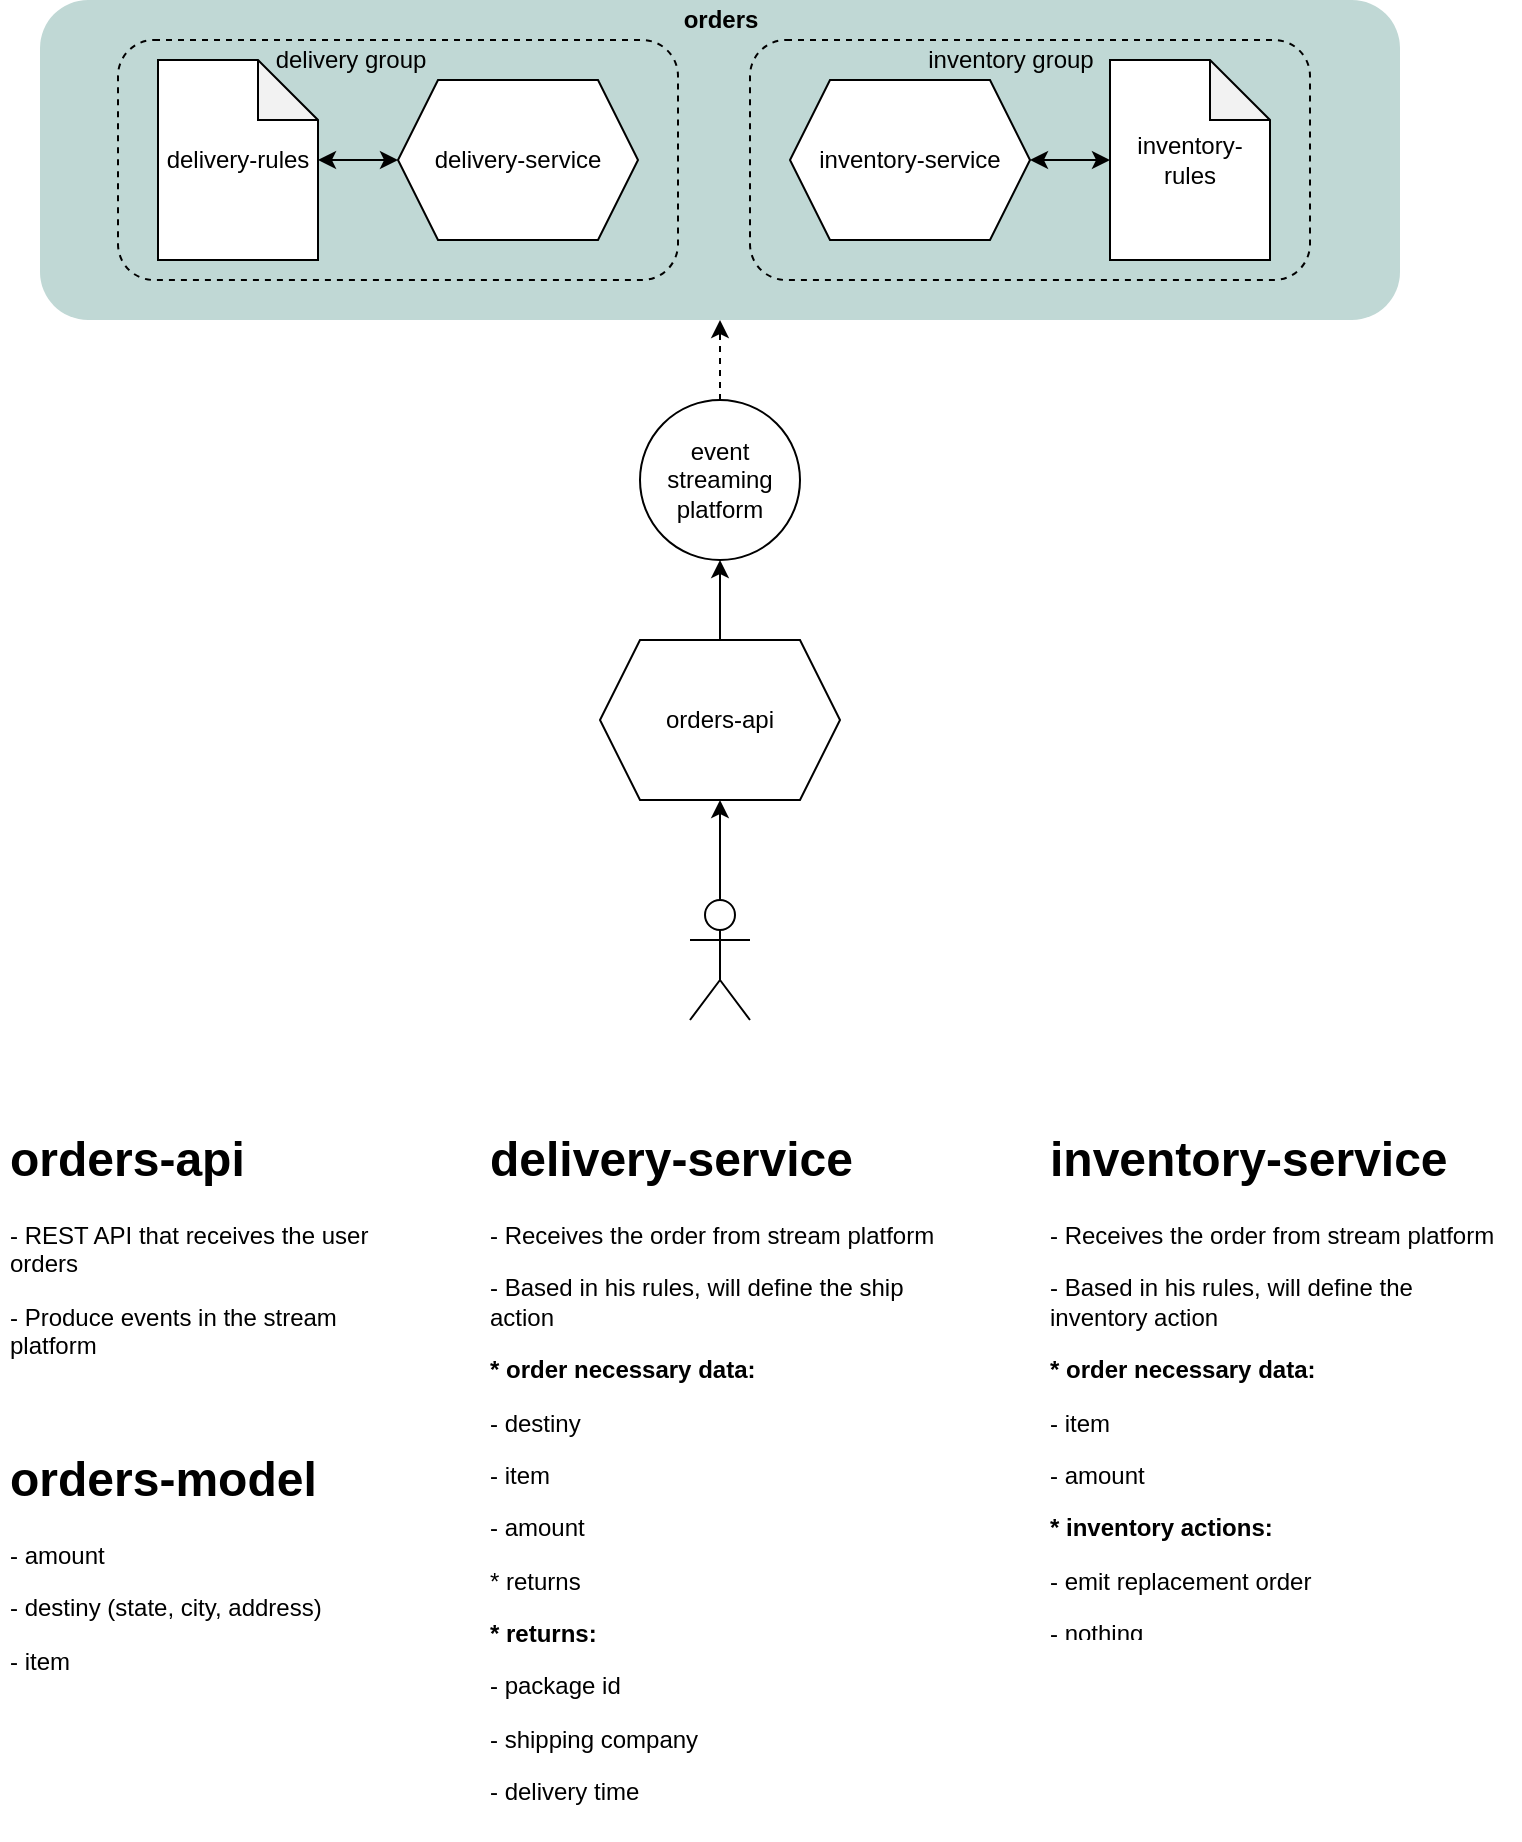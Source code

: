 <mxfile version="15.5.2" type="github">
  <diagram id="6S_1dQl8GB7yxVcmzpOy" name="Page-1">
    <mxGraphModel dx="1185" dy="662" grid="1" gridSize="10" guides="1" tooltips="1" connect="1" arrows="1" fold="1" page="1" pageScale="1" pageWidth="827" pageHeight="1169" math="0" shadow="0">
      <root>
        <mxCell id="0" />
        <mxCell id="1" parent="0" />
        <mxCell id="gHEY0DMogNfF5QJCRTJP-14" style="edgeStyle=orthogonalEdgeStyle;rounded=0;orthogonalLoop=1;jettySize=auto;html=1;entryX=0.5;entryY=1;entryDx=0;entryDy=0;" edge="1" parent="1" source="gHEY0DMogNfF5QJCRTJP-2" target="gHEY0DMogNfF5QJCRTJP-13">
          <mxGeometry relative="1" as="geometry" />
        </mxCell>
        <mxCell id="gHEY0DMogNfF5QJCRTJP-2" value="orders-api" style="shape=hexagon;perimeter=hexagonPerimeter2;whiteSpace=wrap;html=1;fixedSize=1;" vertex="1" parent="1">
          <mxGeometry x="340" y="440" width="120" height="80" as="geometry" />
        </mxCell>
        <mxCell id="gHEY0DMogNfF5QJCRTJP-12" value="" style="edgeStyle=orthogonalEdgeStyle;rounded=0;orthogonalLoop=1;jettySize=auto;html=1;" edge="1" parent="1" source="gHEY0DMogNfF5QJCRTJP-9" target="gHEY0DMogNfF5QJCRTJP-2">
          <mxGeometry relative="1" as="geometry" />
        </mxCell>
        <mxCell id="gHEY0DMogNfF5QJCRTJP-9" value="" style="shape=umlActor;verticalLabelPosition=bottom;verticalAlign=top;html=1;outlineConnect=0;" vertex="1" parent="1">
          <mxGeometry x="385" y="570" width="30" height="60" as="geometry" />
        </mxCell>
        <mxCell id="gHEY0DMogNfF5QJCRTJP-20" style="edgeStyle=orthogonalEdgeStyle;rounded=0;orthogonalLoop=1;jettySize=auto;html=1;entryX=0.5;entryY=1;entryDx=0;entryDy=0;startArrow=none;startFill=0;dashed=1;" edge="1" parent="1" source="gHEY0DMogNfF5QJCRTJP-13" target="gHEY0DMogNfF5QJCRTJP-17">
          <mxGeometry relative="1" as="geometry" />
        </mxCell>
        <mxCell id="gHEY0DMogNfF5QJCRTJP-13" value="event streaming platform" style="ellipse;whiteSpace=wrap;html=1;aspect=fixed;" vertex="1" parent="1">
          <mxGeometry x="360" y="320" width="80" height="80" as="geometry" />
        </mxCell>
        <mxCell id="gHEY0DMogNfF5QJCRTJP-28" value="&lt;h1&gt;orders-api&lt;/h1&gt;&lt;p&gt;- REST API that receives the user orders&lt;/p&gt;&lt;p&gt;- Produce events in the stream platform&lt;/p&gt;" style="text;html=1;strokeColor=none;fillColor=none;spacing=5;spacingTop=-20;whiteSpace=wrap;overflow=hidden;rounded=0;shadow=0;glass=0;dashed=1;sketch=0;" vertex="1" parent="1">
          <mxGeometry x="40" y="680" width="190" height="120" as="geometry" />
        </mxCell>
        <mxCell id="gHEY0DMogNfF5QJCRTJP-29" value="&lt;h1&gt;delivery-service&lt;/h1&gt;&lt;p&gt;- Receives the order from stream platform&lt;/p&gt;&lt;p&gt;- Based in his rules, will define the ship action&lt;/p&gt;&lt;p&gt;&lt;b&gt;* order necessary data:&lt;/b&gt;&lt;/p&gt;&lt;p&gt;- destiny&lt;/p&gt;&lt;p&gt;- item&lt;/p&gt;&lt;p&gt;- amount&lt;/p&gt;&lt;p&gt;* returns&lt;/p&gt;&lt;p&gt;&lt;b&gt;* returns:&lt;/b&gt;&lt;/p&gt;&lt;p&gt;- package id&lt;/p&gt;&lt;p&gt;- shipping company&lt;/p&gt;&lt;p&gt;- delivery time&lt;/p&gt;" style="text;html=1;strokeColor=none;fillColor=none;spacing=5;spacingTop=-20;whiteSpace=wrap;overflow=hidden;rounded=0;shadow=0;glass=0;dashed=1;sketch=0;" vertex="1" parent="1">
          <mxGeometry x="280" y="680" width="240" height="360" as="geometry" />
        </mxCell>
        <mxCell id="gHEY0DMogNfF5QJCRTJP-30" value="&lt;h1&gt;inventory-service&lt;/h1&gt;&lt;p&gt;- Receives the order from stream platform&lt;/p&gt;&lt;p&gt;- Based in his rules, will define the inventory action&lt;br&gt;&lt;/p&gt;&lt;p&gt;&lt;b&gt;* order necessary data:&lt;/b&gt;&lt;/p&gt;&lt;p&gt;- item&lt;/p&gt;&lt;p&gt;- amount&lt;/p&gt;&lt;p&gt;&lt;b&gt;* inventory actions:&lt;/b&gt;&lt;/p&gt;&lt;p&gt;- emit replacement order&lt;/p&gt;&lt;p&gt;- nothing&lt;/p&gt;" style="text;html=1;strokeColor=none;fillColor=none;spacing=5;spacingTop=-20;whiteSpace=wrap;overflow=hidden;rounded=0;shadow=0;glass=0;dashed=1;sketch=0;" vertex="1" parent="1">
          <mxGeometry x="560" y="680" width="240" height="260" as="geometry" />
        </mxCell>
        <mxCell id="gHEY0DMogNfF5QJCRTJP-37" value="" style="group" vertex="1" connectable="0" parent="1">
          <mxGeometry x="60" y="120" width="680" height="160" as="geometry" />
        </mxCell>
        <mxCell id="gHEY0DMogNfF5QJCRTJP-26" value="" style="group" vertex="1" connectable="0" parent="gHEY0DMogNfF5QJCRTJP-37">
          <mxGeometry width="680" height="160" as="geometry" />
        </mxCell>
        <mxCell id="gHEY0DMogNfF5QJCRTJP-17" value="" style="rounded=1;whiteSpace=wrap;html=1;fillColor=#C0D8D5;dashed=1;glass=0;shadow=0;sketch=0;strokeColor=none;" vertex="1" parent="gHEY0DMogNfF5QJCRTJP-26">
          <mxGeometry width="680" height="160" as="geometry" />
        </mxCell>
        <mxCell id="gHEY0DMogNfF5QJCRTJP-18" value="&lt;b&gt;orders&lt;/b&gt;" style="text;html=1;align=center;verticalAlign=middle;resizable=0;points=[];autosize=1;strokeColor=none;fillColor=none;" vertex="1" parent="gHEY0DMogNfF5QJCRTJP-26">
          <mxGeometry x="315" width="50" height="20" as="geometry" />
        </mxCell>
        <mxCell id="gHEY0DMogNfF5QJCRTJP-33" value="" style="group" vertex="1" connectable="0" parent="gHEY0DMogNfF5QJCRTJP-37">
          <mxGeometry x="39" y="20" width="280" height="120" as="geometry" />
        </mxCell>
        <mxCell id="gHEY0DMogNfF5QJCRTJP-22" value="" style="rounded=1;whiteSpace=wrap;html=1;shadow=0;glass=0;dashed=1;sketch=0;strokeColor=default;fillColor=none;gradientColor=none;" vertex="1" parent="gHEY0DMogNfF5QJCRTJP-33">
          <mxGeometry width="280" height="120" as="geometry" />
        </mxCell>
        <mxCell id="gHEY0DMogNfF5QJCRTJP-4" value="delivery-service" style="shape=hexagon;perimeter=hexagonPerimeter2;whiteSpace=wrap;html=1;fixedSize=1;" vertex="1" parent="gHEY0DMogNfF5QJCRTJP-33">
          <mxGeometry x="140" y="20" width="120" height="80" as="geometry" />
        </mxCell>
        <mxCell id="gHEY0DMogNfF5QJCRTJP-16" value="" style="edgeStyle=orthogonalEdgeStyle;rounded=0;orthogonalLoop=1;jettySize=auto;html=1;startArrow=classic;startFill=1;" edge="1" parent="gHEY0DMogNfF5QJCRTJP-33" source="gHEY0DMogNfF5QJCRTJP-6" target="gHEY0DMogNfF5QJCRTJP-4">
          <mxGeometry as="geometry" />
        </mxCell>
        <mxCell id="gHEY0DMogNfF5QJCRTJP-6" value="delivery-rules" style="shape=note;whiteSpace=wrap;html=1;backgroundOutline=1;darkOpacity=0.05;" vertex="1" parent="gHEY0DMogNfF5QJCRTJP-33">
          <mxGeometry x="20" y="10" width="80" height="100" as="geometry" />
        </mxCell>
        <mxCell id="gHEY0DMogNfF5QJCRTJP-32" value="delivery group" style="text;html=1;align=center;verticalAlign=middle;resizable=0;points=[];autosize=1;strokeColor=none;fillColor=none;" vertex="1" parent="gHEY0DMogNfF5QJCRTJP-33">
          <mxGeometry x="71" width="90" height="20" as="geometry" />
        </mxCell>
        <mxCell id="gHEY0DMogNfF5QJCRTJP-35" value="" style="group" vertex="1" connectable="0" parent="gHEY0DMogNfF5QJCRTJP-37">
          <mxGeometry x="355" y="20" width="280" height="120" as="geometry" />
        </mxCell>
        <mxCell id="gHEY0DMogNfF5QJCRTJP-34" value="inventory group" style="text;html=1;align=center;verticalAlign=middle;resizable=0;points=[];autosize=1;strokeColor=none;fillColor=none;" vertex="1" parent="gHEY0DMogNfF5QJCRTJP-35">
          <mxGeometry x="80" width="100" height="20" as="geometry" />
        </mxCell>
        <mxCell id="gHEY0DMogNfF5QJCRTJP-24" value="" style="rounded=1;whiteSpace=wrap;html=1;shadow=0;glass=0;dashed=1;sketch=0;strokeColor=default;fillColor=none;gradientColor=none;" vertex="1" parent="gHEY0DMogNfF5QJCRTJP-35">
          <mxGeometry width="280" height="120" as="geometry" />
        </mxCell>
        <mxCell id="gHEY0DMogNfF5QJCRTJP-3" value="inventory-service" style="shape=hexagon;perimeter=hexagonPerimeter2;whiteSpace=wrap;html=1;fixedSize=1;" vertex="1" parent="gHEY0DMogNfF5QJCRTJP-35">
          <mxGeometry x="20" y="20" width="120" height="80" as="geometry" />
        </mxCell>
        <mxCell id="gHEY0DMogNfF5QJCRTJP-7" value="inventory-rules" style="shape=note;whiteSpace=wrap;html=1;backgroundOutline=1;darkOpacity=0.05;" vertex="1" parent="gHEY0DMogNfF5QJCRTJP-35">
          <mxGeometry x="180" y="10" width="80" height="100" as="geometry" />
        </mxCell>
        <mxCell id="gHEY0DMogNfF5QJCRTJP-15" value="" style="edgeStyle=orthogonalEdgeStyle;rounded=0;orthogonalLoop=1;jettySize=auto;html=1;startArrow=classic;startFill=1;" edge="1" parent="gHEY0DMogNfF5QJCRTJP-35" source="gHEY0DMogNfF5QJCRTJP-3" target="gHEY0DMogNfF5QJCRTJP-7">
          <mxGeometry x="415" y="140" as="geometry" />
        </mxCell>
        <mxCell id="gHEY0DMogNfF5QJCRTJP-39" value="&lt;h1&gt;orders-model&lt;/h1&gt;&lt;p&gt;- amount&amp;nbsp;&lt;/p&gt;&lt;p&gt;- destiny (state, city, address)&lt;/p&gt;&lt;p&gt;- item&lt;/p&gt;" style="text;html=1;strokeColor=none;fillColor=none;spacing=5;spacingTop=-20;whiteSpace=wrap;overflow=hidden;rounded=0;shadow=0;glass=0;dashed=1;sketch=0;" vertex="1" parent="1">
          <mxGeometry x="40" y="840" width="190" height="120" as="geometry" />
        </mxCell>
      </root>
    </mxGraphModel>
  </diagram>
</mxfile>
